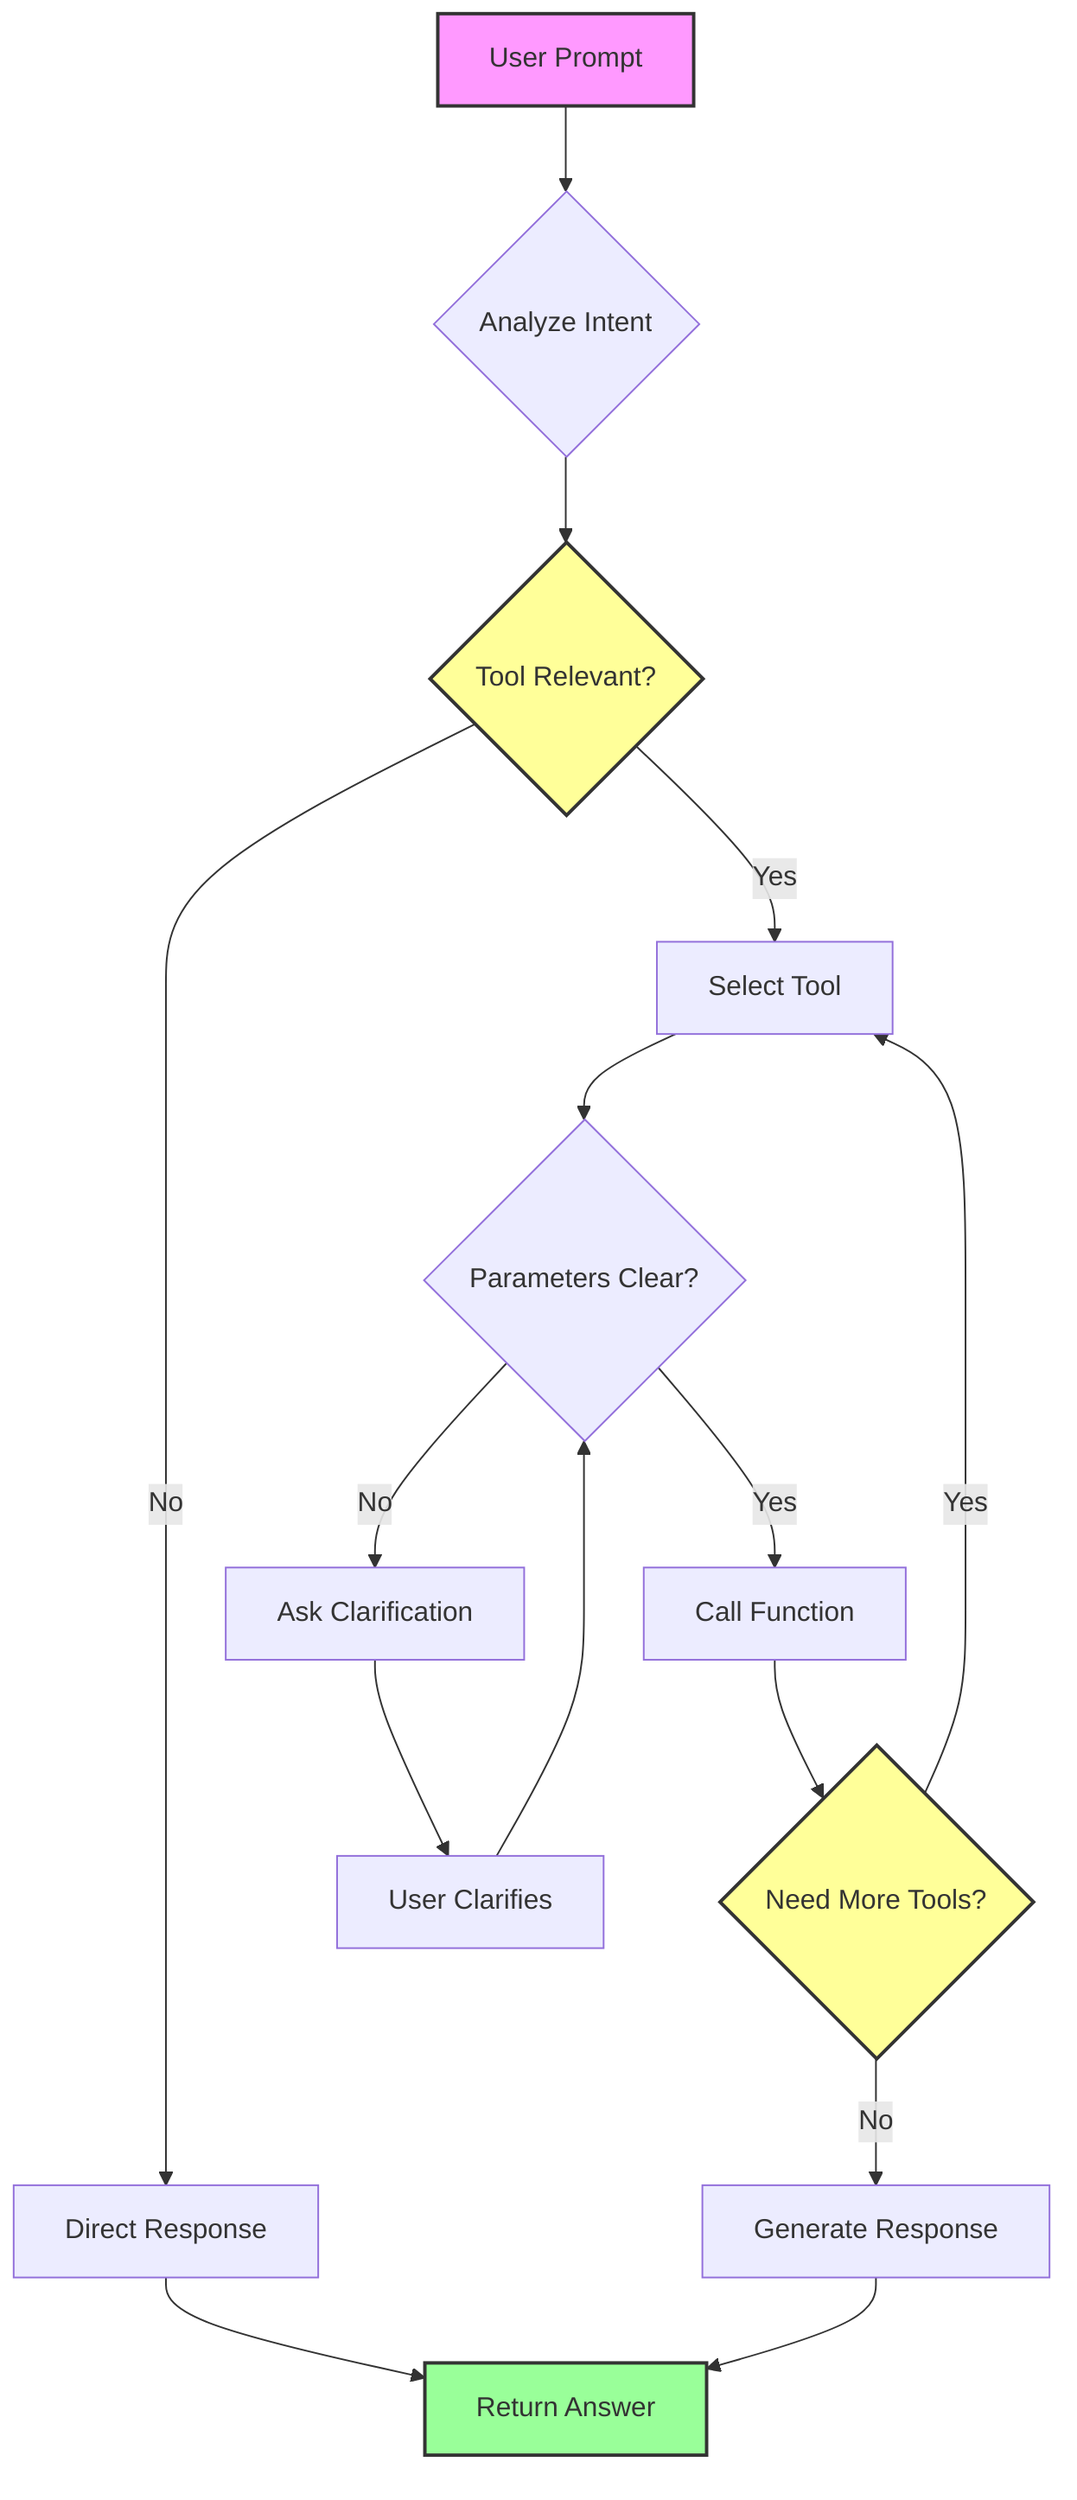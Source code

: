 graph TD
    A[User Prompt] --> B{Analyze Intent}
    B --> C{Tool Relevant?}
    
    C -->|Yes| D[Select Tool]
    C -->|No| E[Direct Response]
    
    D --> F{Parameters Clear?}
    F -->|Yes| G[Call Function]
    F -->|No| H[Ask Clarification]
    
    G --> I{Need More Tools?}
    I -->|Yes| D
    I -->|No| J[Generate Response]
    
    H --> K[User Clarifies]
    K --> F
    
    E --> L[Return Answer]
    J --> L
    
    style A fill:#f9f,stroke:#333,stroke-width:2px
    style L fill:#9f9,stroke:#333,stroke-width:2px
    style C fill:#ff9,stroke:#333,stroke-width:2px
    style I fill:#ff9,stroke:#333,stroke-width:2px